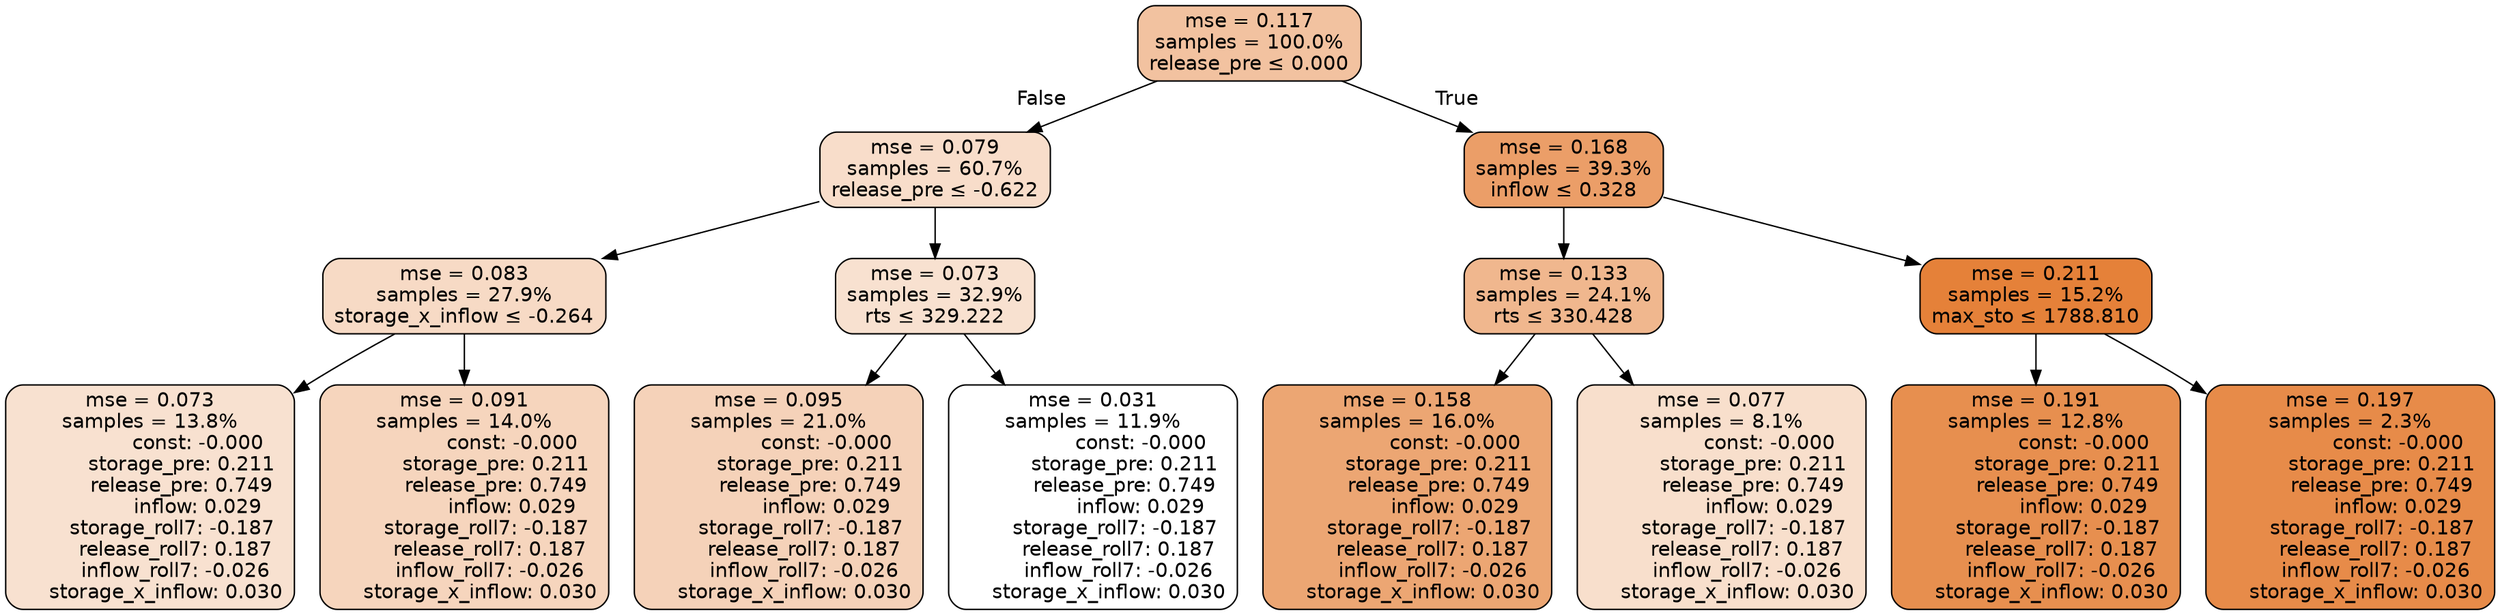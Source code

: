 digraph tree {
node [shape=rectangle, style="filled, rounded", color="black", fontname=helvetica] ;
edge [fontname=helvetica] ;
	"0" [label="mse = 0.117
samples = 100.0%
release_pre &le; 0.000", fillcolor="#f2c2a0"]
	"1" [label="mse = 0.079
samples = 60.7%
release_pre &le; -0.622", fillcolor="#f8ddca"]
	"2" [label="mse = 0.083
samples = 27.9%
storage_x_inflow &le; -0.264", fillcolor="#f7dac5"]
	"3" [label="mse = 0.073
samples = 13.8%
               const: -0.000
          storage_pre: 0.211
          release_pre: 0.749
               inflow: 0.029
       storage_roll7: -0.187
        release_roll7: 0.187
        inflow_roll7: -0.026
     storage_x_inflow: 0.030", fillcolor="#f8e1d0"]
	"4" [label="mse = 0.091
samples = 14.0%
               const: -0.000
          storage_pre: 0.211
          release_pre: 0.749
               inflow: 0.029
       storage_roll7: -0.187
        release_roll7: 0.187
        inflow_roll7: -0.026
     storage_x_inflow: 0.030", fillcolor="#f6d5bd"]
	"5" [label="mse = 0.073
samples = 32.9%
rts &le; 329.222", fillcolor="#f8e1d0"]
	"6" [label="mse = 0.095
samples = 21.0%
               const: -0.000
          storage_pre: 0.211
          release_pre: 0.749
               inflow: 0.029
       storage_roll7: -0.187
        release_roll7: 0.187
        inflow_roll7: -0.026
     storage_x_inflow: 0.030", fillcolor="#f5d2b9"]
	"7" [label="mse = 0.031
samples = 11.9%
               const: -0.000
          storage_pre: 0.211
          release_pre: 0.749
               inflow: 0.029
       storage_roll7: -0.187
        release_roll7: 0.187
        inflow_roll7: -0.026
     storage_x_inflow: 0.030", fillcolor="#ffffff"]
	"8" [label="mse = 0.168
samples = 39.3%
inflow &le; 0.328", fillcolor="#eb9e68"]
	"9" [label="mse = 0.133
samples = 24.1%
rts &le; 330.428", fillcolor="#f0b78e"]
	"10" [label="mse = 0.158
samples = 16.0%
               const: -0.000
          storage_pre: 0.211
          release_pre: 0.749
               inflow: 0.029
       storage_roll7: -0.187
        release_roll7: 0.187
        inflow_roll7: -0.026
     storage_x_inflow: 0.030", fillcolor="#eca673"]
	"11" [label="mse = 0.077
samples = 8.1%
               const: -0.000
          storage_pre: 0.211
          release_pre: 0.749
               inflow: 0.029
       storage_roll7: -0.187
        release_roll7: 0.187
        inflow_roll7: -0.026
     storage_x_inflow: 0.030", fillcolor="#f8dfcc"]
	"12" [label="mse = 0.211
samples = 15.2%
max_sto &le; 1788.810", fillcolor="#e58139"]
	"13" [label="mse = 0.191
samples = 12.8%
               const: -0.000
          storage_pre: 0.211
          release_pre: 0.749
               inflow: 0.029
       storage_roll7: -0.187
        release_roll7: 0.187
        inflow_roll7: -0.026
     storage_x_inflow: 0.030", fillcolor="#e78f4f"]
	"14" [label="mse = 0.197
samples = 2.3%
               const: -0.000
          storage_pre: 0.211
          release_pre: 0.749
               inflow: 0.029
       storage_roll7: -0.187
        release_roll7: 0.187
        inflow_roll7: -0.026
     storage_x_inflow: 0.030", fillcolor="#e78b49"]

	"0" -> "1" [labeldistance=2.5, labelangle=45, headlabel="False"]
	"1" -> "2"
	"2" -> "3"
	"2" -> "4"
	"1" -> "5"
	"5" -> "6"
	"5" -> "7"
	"0" -> "8" [labeldistance=2.5, labelangle=-45, headlabel="True"]
	"8" -> "9"
	"9" -> "10"
	"9" -> "11"
	"8" -> "12"
	"12" -> "13"
	"12" -> "14"
}